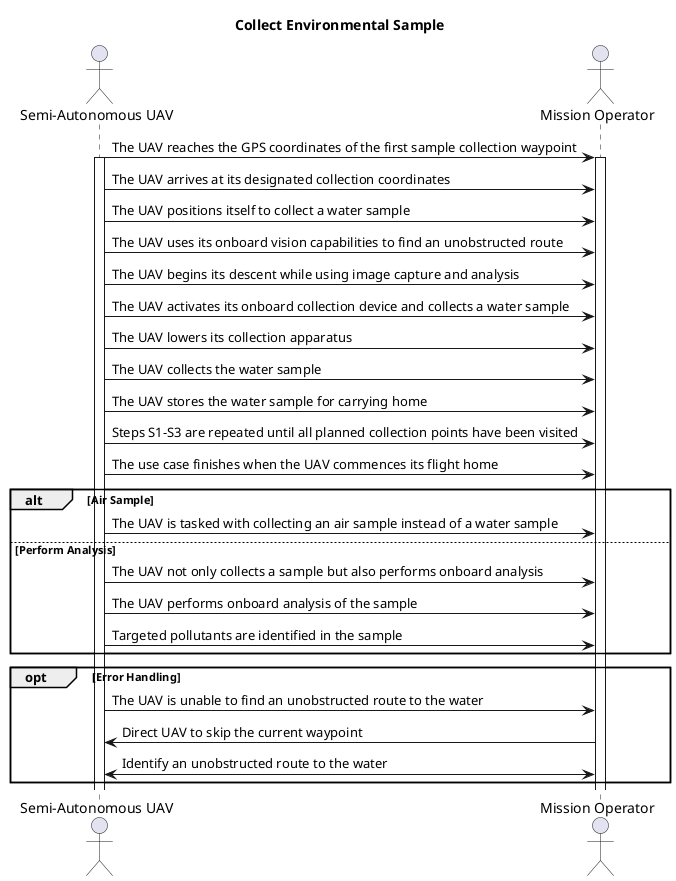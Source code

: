 @startuml
title Collect Environmental Sample

actor "Semi-Autonomous UAV" as UAV
actor "Mission Operator" as Operator

UAV -> Operator: The UAV reaches the GPS coordinates of the first sample collection waypoint
activate UAV
activate Operator

UAV -> Operator: The UAV arrives at its designated collection coordinates
UAV -> Operator: The UAV positions itself to collect a water sample
UAV -> Operator: The UAV uses its onboard vision capabilities to find an unobstructed route
UAV -> Operator: The UAV begins its descent while using image capture and analysis
UAV -> Operator: The UAV activates its onboard collection device and collects a water sample
UAV -> Operator: The UAV lowers its collection apparatus
UAV -> Operator: The UAV collects the water sample
UAV -> Operator: The UAV stores the water sample for carrying home
UAV -> Operator: Steps S1-S3 are repeated until all planned collection points have been visited
UAV -> Operator: The use case finishes when the UAV commences its flight home

alt Air Sample
    UAV -> Operator: The UAV is tasked with collecting an air sample instead of a water sample
    else Perform Analysis
    UAV -> Operator: The UAV not only collects a sample but also performs onboard analysis
    UAV -> Operator: The UAV performs onboard analysis of the sample
    UAV -> Operator: Targeted pollutants are identified in the sample
end

opt Error Handling
    UAV -> Operator: The UAV is unable to find an unobstructed route to the water
    Operator -> UAV: Direct UAV to skip the current waypoint
    Operator <-> UAV: Identify an unobstructed route to the water
end

@enduml
